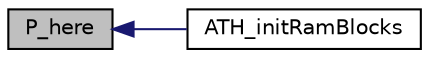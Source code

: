 digraph "P_here"
{
  edge [fontname="Helvetica",fontsize="10",labelfontname="Helvetica",labelfontsize="10"];
  node [fontname="Helvetica",fontsize="10",shape=record];
  rankdir="LR";
  Node23 [label="P_here",height=0.2,width=0.4,color="black", fillcolor="grey75", style="filled", fontcolor="black"];
  Node23 -> Node24 [dir="back",color="midnightblue",fontsize="10",style="solid",fontname="Helvetica"];
  Node24 [label="ATH_initRamBlocks",height=0.2,width=0.4,color="black", fillcolor="white", style="filled",URL="$linux_8c.html#a9780b866ad63fa2ef2df3e531581424f"];
}
